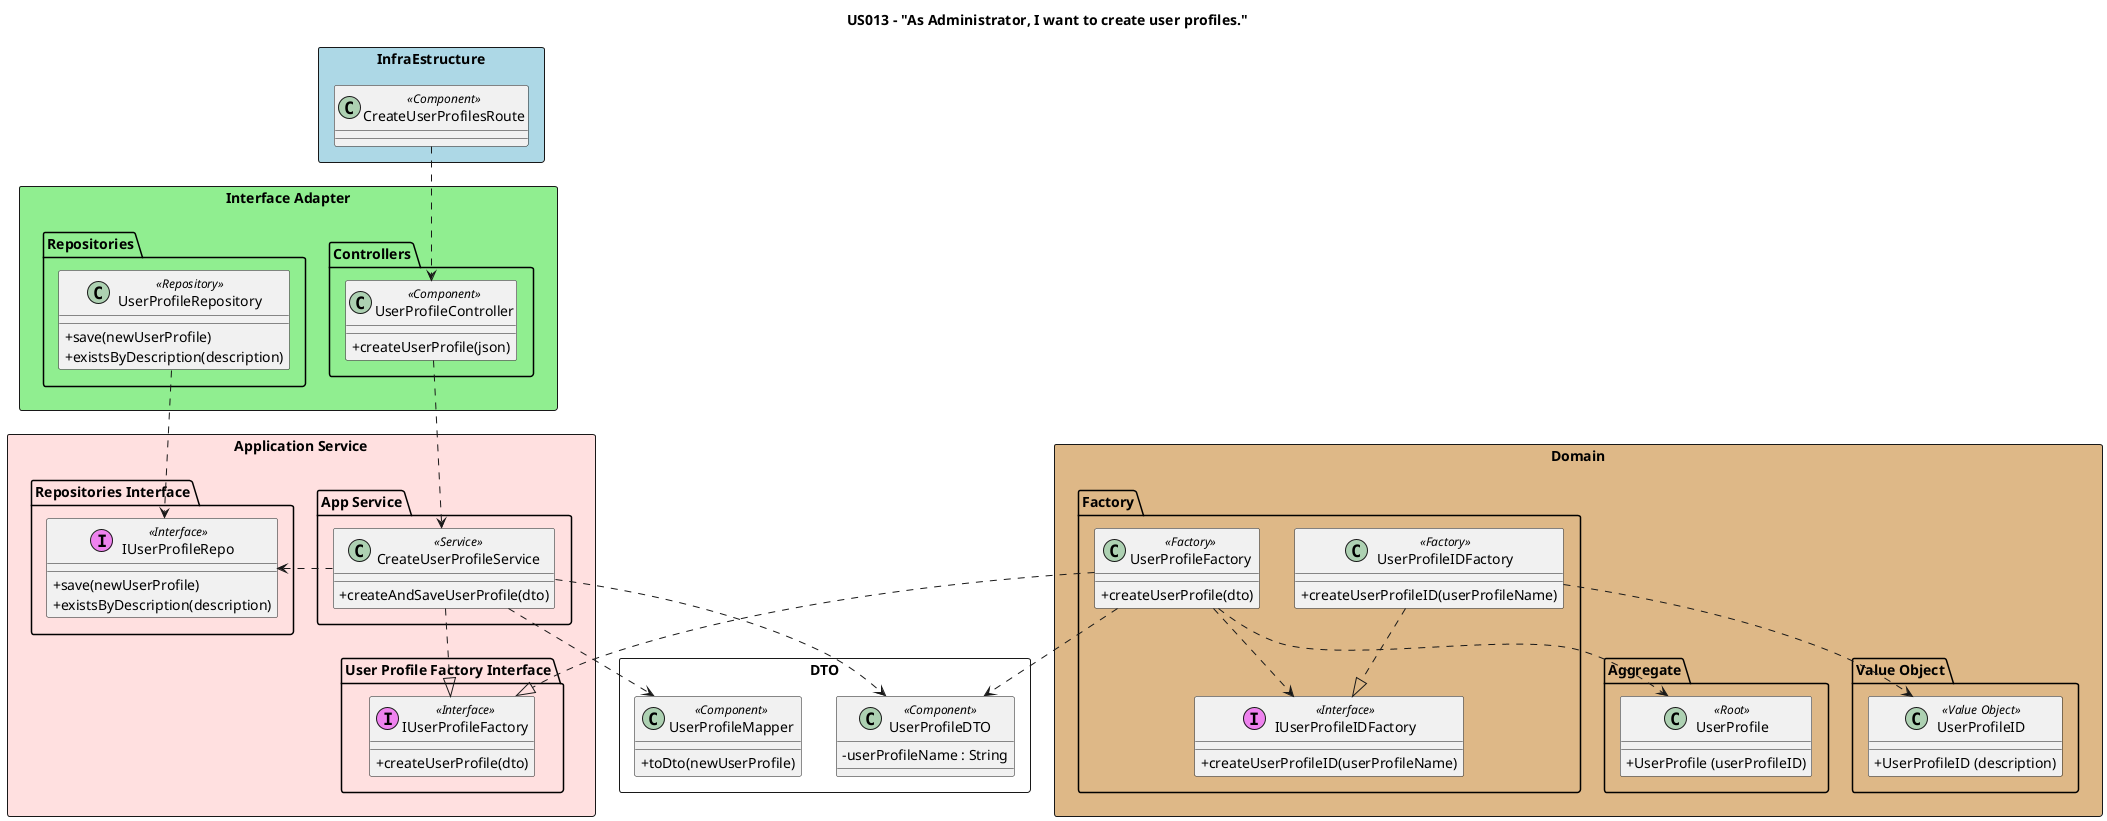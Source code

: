 @startuml

skinparam classAttributeIconSize 0

title US013 - "As Administrator, I want to create user profiles."

package "InfraEstructure" <<Rectangle>> #lightblue {
    class "CreateUserProfilesRoute" as route <<Component>>{
    }
}

package "Interface Adapter" <<Rectangle>> #lightgreen{
package "Controllers" <<Folder>>{
    class "UserProfileController" as ctrl <<Component>>{
    +createUserProfile(json)
    }
    }
    package "Repositories" <<Folder>>{
    class "UserProfileRepository" as uRepo <<Repository>>{
    +save(newUserProfile)
    +existsByDescription(description)
    }
}
}

package "DTO" <<Rectangle>>{
    class "UserProfileDTO" as dto <<Component>> {
    -userProfileName : String
    }

    class "UserProfileMapper" as mapper <<Component>> {
    +toDto(newUserProfile)
    }
}

package "Application Service"<<Rectangle>> #implementation {
    package "App Service" {
        class "CreateUserProfileService" as service <<Service>>{
        +createAndSaveUserProfile(dto)
        }
    }
    package "Repositories Interface" {
        class "IUserProfileRepo" as iUserProfileRepo <<(I, Violet) Interface>> {
            +save(newUserProfile)
            +existsByDescription(description)
        }
    }
    package "User Profile Factory Interface" {
    class "IUserProfileFactory" as iUserProfileFactory <<(I, Violet) Interface>> {
            +createUserProfile(dto)
            }
    }
}

package "Domain" <<Rectangle>>#burlywood  {
    package "Factory" {
        class "UserProfileFactory" as userProfileFactory <<Factory>> {
        +createUserProfile(dto)
        }

        class "UserProfileIDFactory" as userProfileIDFactory <<Factory>> {
        +createUserProfileID(userProfileName)
        }
        class "IUserProfileIDFactory" as iUserProfileIDFactory <<(I, Violet) Interface>> {
        +createUserProfileID(userProfileName)
        }
    }

    package "Aggregate" {
        class "UserProfile" as userProfile <<Root>>{
            +UserProfile (userProfileID)
        }
    }
    package "Value Object"  {
        class "UserProfileID" as userProfileID <<Value Object>>{
        +UserProfileID (description)
        }
    }
}

route ..> ctrl
ctrl ..> service
uRepo ..> iUserProfileRepo
service .left.> iUserProfileRepo
service ..|> iUserProfileFactory
service .down.> dto
service .down.> mapper
userProfileFactory ..|> iUserProfileFactory
userProfileIDFactory ..|> iUserProfileIDFactory
userProfileFactory ..> iUserProfileIDFactory
userProfileFactory ..> userProfile
userProfileFactory .down.> dto
userProfileIDFactory ..> userProfileID




@enduml